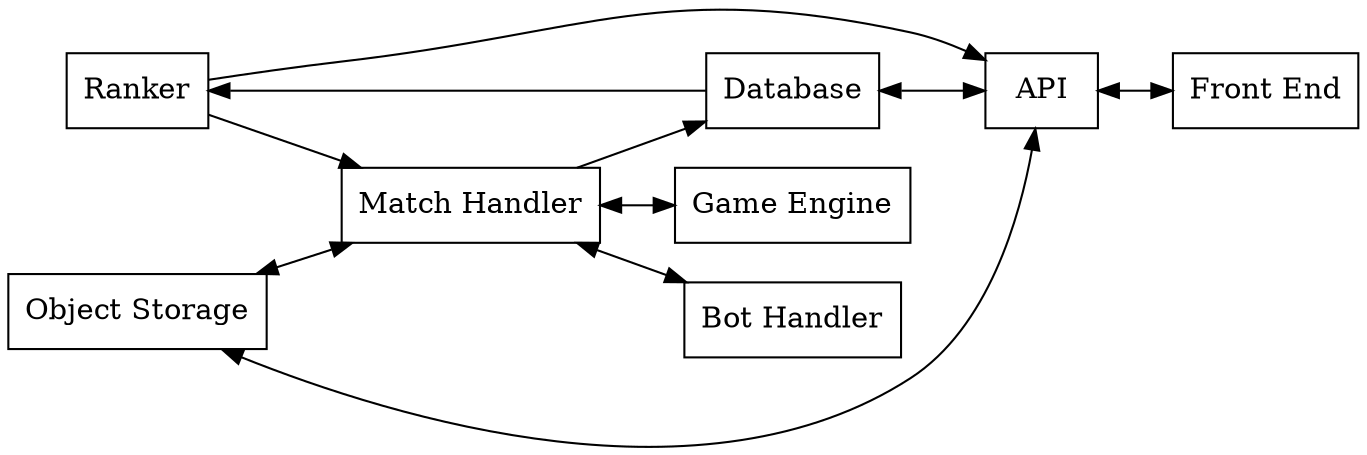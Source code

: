digraph ServiceInteraction {
    graph[rankdir=LR]
    node[shape = record] 

    ranker [label="Ranker"]

    api [label="API"]
    frontend [label="Front End"]
    db [label="Database"]
    s3 [label="Object Storage"]
    game [label="Game Engine"]
    mm [label="Match Handler"]
    bh [label="Bot Handler"]

    api -> frontend [dir="both"]
    db -> api [dir="both"]
    s3 -> api [dir="both"]

    db -> ranker
    ranker -> api
    
    s3 -> mm [dir="both"]
    ranker -> mm
    mm -> db

    mm -> game [dir="both"]
    mm -> bh [dir="both"]
}
